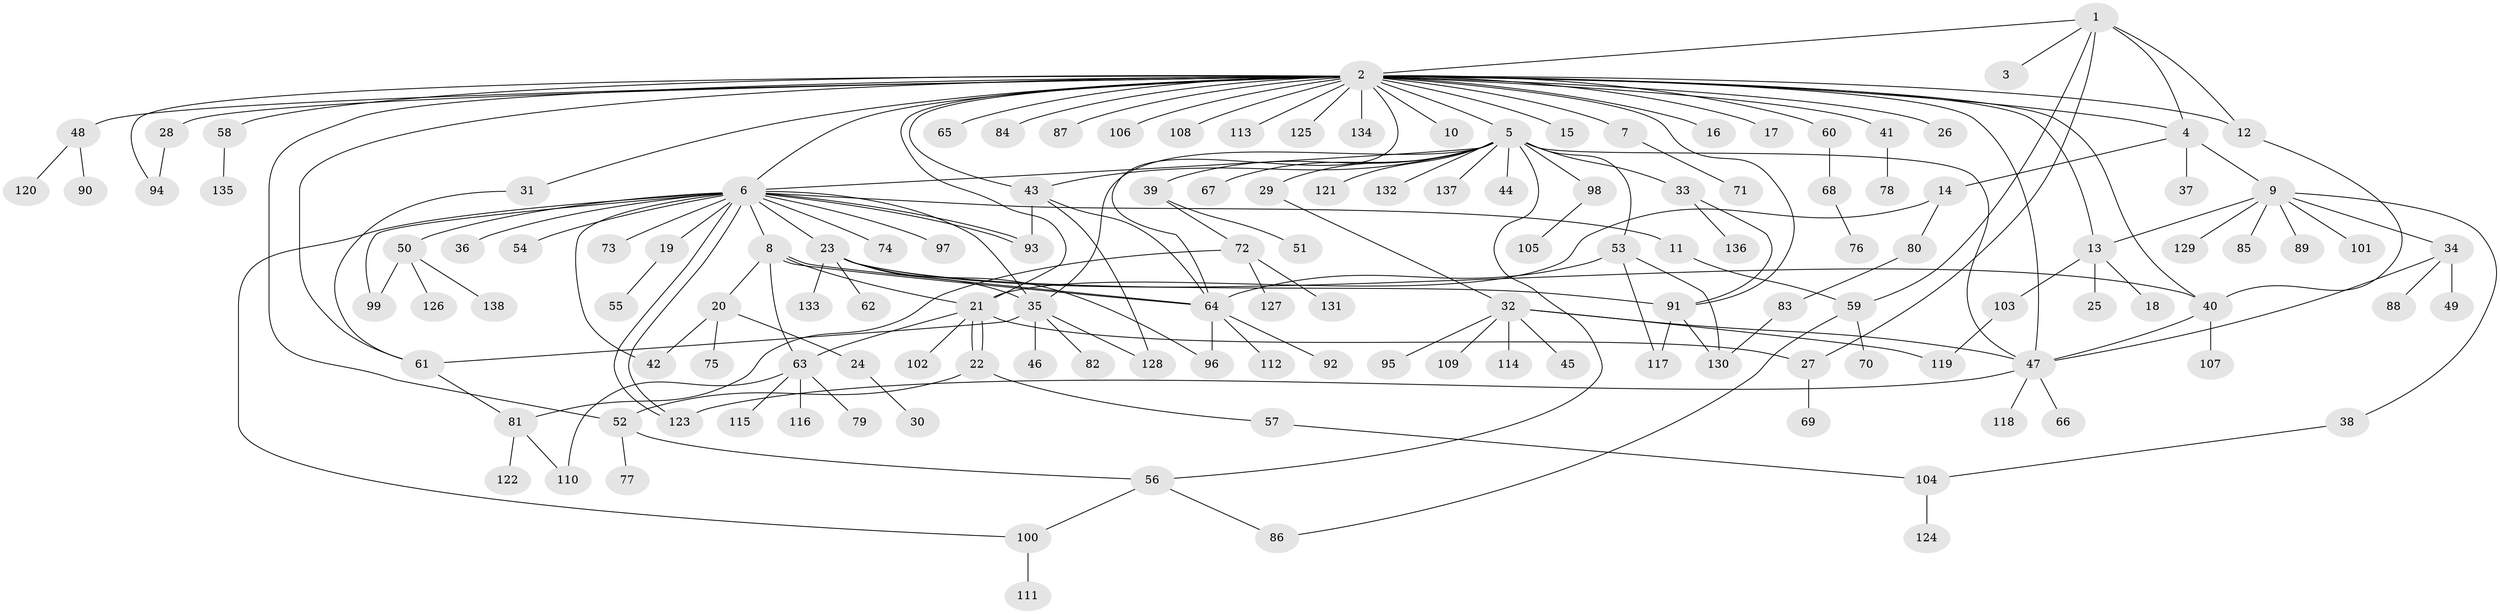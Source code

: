 // coarse degree distribution, {5: 0.14285714285714285, 3: 0.08928571428571429, 1: 0.5, 4: 0.03571428571428571, 6: 0.03571428571428571, 2: 0.125, 28: 0.017857142857142856, 14: 0.017857142857142856, 12: 0.017857142857142856, 7: 0.017857142857142856}
// Generated by graph-tools (version 1.1) at 2025/36/03/04/25 23:36:54]
// undirected, 138 vertices, 184 edges
graph export_dot {
  node [color=gray90,style=filled];
  1;
  2;
  3;
  4;
  5;
  6;
  7;
  8;
  9;
  10;
  11;
  12;
  13;
  14;
  15;
  16;
  17;
  18;
  19;
  20;
  21;
  22;
  23;
  24;
  25;
  26;
  27;
  28;
  29;
  30;
  31;
  32;
  33;
  34;
  35;
  36;
  37;
  38;
  39;
  40;
  41;
  42;
  43;
  44;
  45;
  46;
  47;
  48;
  49;
  50;
  51;
  52;
  53;
  54;
  55;
  56;
  57;
  58;
  59;
  60;
  61;
  62;
  63;
  64;
  65;
  66;
  67;
  68;
  69;
  70;
  71;
  72;
  73;
  74;
  75;
  76;
  77;
  78;
  79;
  80;
  81;
  82;
  83;
  84;
  85;
  86;
  87;
  88;
  89;
  90;
  91;
  92;
  93;
  94;
  95;
  96;
  97;
  98;
  99;
  100;
  101;
  102;
  103;
  104;
  105;
  106;
  107;
  108;
  109;
  110;
  111;
  112;
  113;
  114;
  115;
  116;
  117;
  118;
  119;
  120;
  121;
  122;
  123;
  124;
  125;
  126;
  127;
  128;
  129;
  130;
  131;
  132;
  133;
  134;
  135;
  136;
  137;
  138;
  1 -- 2;
  1 -- 3;
  1 -- 4;
  1 -- 12;
  1 -- 27;
  1 -- 59;
  2 -- 4;
  2 -- 5;
  2 -- 6;
  2 -- 7;
  2 -- 10;
  2 -- 12;
  2 -- 13;
  2 -- 15;
  2 -- 16;
  2 -- 17;
  2 -- 21;
  2 -- 26;
  2 -- 28;
  2 -- 31;
  2 -- 40;
  2 -- 41;
  2 -- 43;
  2 -- 47;
  2 -- 48;
  2 -- 52;
  2 -- 58;
  2 -- 60;
  2 -- 61;
  2 -- 64;
  2 -- 65;
  2 -- 84;
  2 -- 87;
  2 -- 91;
  2 -- 94;
  2 -- 106;
  2 -- 108;
  2 -- 113;
  2 -- 125;
  2 -- 134;
  4 -- 9;
  4 -- 14;
  4 -- 37;
  5 -- 6;
  5 -- 29;
  5 -- 33;
  5 -- 35;
  5 -- 39;
  5 -- 43;
  5 -- 44;
  5 -- 47;
  5 -- 53;
  5 -- 56;
  5 -- 67;
  5 -- 98;
  5 -- 121;
  5 -- 132;
  5 -- 137;
  6 -- 8;
  6 -- 11;
  6 -- 19;
  6 -- 23;
  6 -- 35;
  6 -- 36;
  6 -- 42;
  6 -- 50;
  6 -- 54;
  6 -- 73;
  6 -- 74;
  6 -- 93;
  6 -- 93;
  6 -- 97;
  6 -- 99;
  6 -- 100;
  6 -- 123;
  6 -- 123;
  7 -- 71;
  8 -- 20;
  8 -- 21;
  8 -- 63;
  8 -- 64;
  8 -- 64;
  9 -- 13;
  9 -- 34;
  9 -- 38;
  9 -- 85;
  9 -- 89;
  9 -- 101;
  9 -- 129;
  11 -- 59;
  12 -- 40;
  13 -- 18;
  13 -- 25;
  13 -- 103;
  14 -- 21;
  14 -- 80;
  19 -- 55;
  20 -- 24;
  20 -- 42;
  20 -- 75;
  21 -- 22;
  21 -- 22;
  21 -- 27;
  21 -- 63;
  21 -- 102;
  22 -- 52;
  22 -- 57;
  23 -- 35;
  23 -- 40;
  23 -- 62;
  23 -- 91;
  23 -- 96;
  23 -- 133;
  24 -- 30;
  27 -- 69;
  28 -- 94;
  29 -- 32;
  31 -- 61;
  32 -- 45;
  32 -- 47;
  32 -- 95;
  32 -- 109;
  32 -- 114;
  32 -- 119;
  33 -- 91;
  33 -- 136;
  34 -- 47;
  34 -- 49;
  34 -- 88;
  35 -- 46;
  35 -- 61;
  35 -- 82;
  35 -- 128;
  38 -- 104;
  39 -- 51;
  39 -- 72;
  40 -- 47;
  40 -- 107;
  41 -- 78;
  43 -- 64;
  43 -- 93;
  43 -- 128;
  47 -- 66;
  47 -- 118;
  47 -- 123;
  48 -- 90;
  48 -- 120;
  50 -- 99;
  50 -- 126;
  50 -- 138;
  52 -- 56;
  52 -- 77;
  53 -- 64;
  53 -- 117;
  53 -- 130;
  56 -- 86;
  56 -- 100;
  57 -- 104;
  58 -- 135;
  59 -- 70;
  59 -- 86;
  60 -- 68;
  61 -- 81;
  63 -- 79;
  63 -- 110;
  63 -- 115;
  63 -- 116;
  64 -- 92;
  64 -- 96;
  64 -- 112;
  68 -- 76;
  72 -- 81;
  72 -- 127;
  72 -- 131;
  80 -- 83;
  81 -- 110;
  81 -- 122;
  83 -- 130;
  91 -- 117;
  91 -- 130;
  98 -- 105;
  100 -- 111;
  103 -- 119;
  104 -- 124;
}
